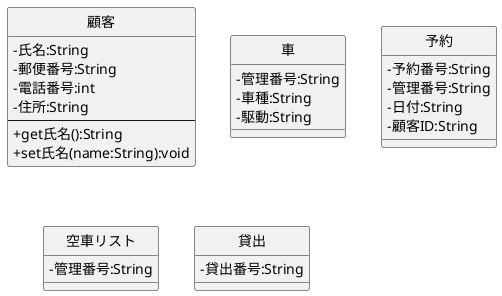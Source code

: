 @startuml クラスの表記
skinparam classAttributeIconSize 0
class 顧客{
 - 氏名:String
 - 郵便番号:String
 - 電話番号:int
 - 住所:String
 ---
 + get氏名():String
 + set氏名(name:String):void
}
class 車{
    -管理番号:String
    -車種:String
    -駆動:String
}
class 予約{
    - 予約番号:String
    - 管理番号:String
    - 日付:String
    - 顧客ID:String
}
class 空車リスト{
    - 管理番号:String
}
class  貸出 {
    - 貸出番号:String
}
hide 顧客 circle
hide 車 circle
hide 予約 circle
hide 空車リスト circle
hide 貸出 circle
@enduml